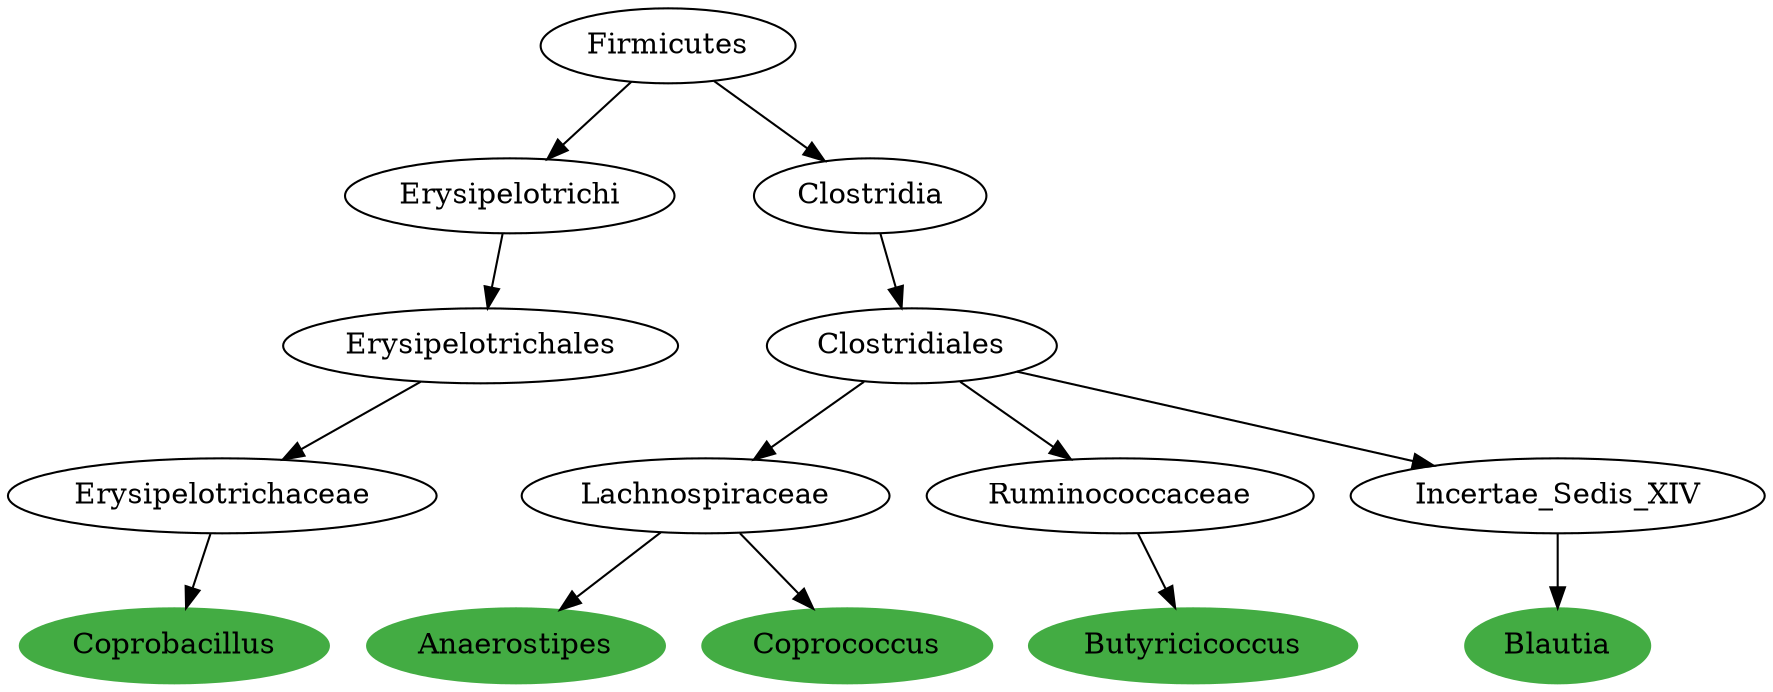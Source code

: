 digraph G { 
	ErysipelotrichaceaeCoprobacillus [label="Coprobacillus", color="#43AC43", style=filled];
	ErysipelotrichalesErysipelotrichaceae [label="Erysipelotrichaceae"];
	ErysipelotrichaceaeCoprobacillus [label="Coprobacillus"];
	ErysipelotrichalesErysipelotrichaceae -> ErysipelotrichaceaeCoprobacillus;
	ErysipelotrichiErysipelotrichales [label="Erysipelotrichales"];
	ErysipelotrichalesErysipelotrichaceae [label="Erysipelotrichaceae"];
	ErysipelotrichiErysipelotrichales -> ErysipelotrichalesErysipelotrichaceae;
	FirmicutesErysipelotrichi [label="Erysipelotrichi"];
	ErysipelotrichiErysipelotrichales [label="Erysipelotrichales"];
	FirmicutesErysipelotrichi -> ErysipelotrichiErysipelotrichales;
	BacteriaFirmicutes [label="Firmicutes"];
	FirmicutesErysipelotrichi [label="Erysipelotrichi"];
	BacteriaFirmicutes -> FirmicutesErysipelotrichi;
	LachnospiraceaeAnaerostipes [label="Anaerostipes", color="#43AC43", style=filled];
	ClostridialesLachnospiraceae [label="Lachnospiraceae"];
	LachnospiraceaeAnaerostipes [label="Anaerostipes"];
	ClostridialesLachnospiraceae -> LachnospiraceaeAnaerostipes;
	ClostridiaClostridiales [label="Clostridiales"];
	ClostridialesLachnospiraceae [label="Lachnospiraceae"];
	ClostridiaClostridiales -> ClostridialesLachnospiraceae;
	FirmicutesClostridia [label="Clostridia"];
	ClostridiaClostridiales [label="Clostridiales"];
	FirmicutesClostridia -> ClostridiaClostridiales;
	BacteriaFirmicutes [label="Firmicutes"];
	FirmicutesClostridia [label="Clostridia"];
	BacteriaFirmicutes -> FirmicutesClostridia;
	LachnospiraceaeCoprococcus [label="Coprococcus", color="#43AC43", style=filled];
	ClostridialesLachnospiraceae [label="Lachnospiraceae"];
	LachnospiraceaeCoprococcus [label="Coprococcus"];
	ClostridialesLachnospiraceae -> LachnospiraceaeCoprococcus;
	RuminococcaceaeButyricicoccus [label="Butyricicoccus", color="#43AC43", style=filled];
	ClostridialesRuminococcaceae [label="Ruminococcaceae"];
	RuminococcaceaeButyricicoccus [label="Butyricicoccus"];
	ClostridialesRuminococcaceae -> RuminococcaceaeButyricicoccus;
	ClostridiaClostridiales [label="Clostridiales"];
	ClostridialesRuminococcaceae [label="Ruminococcaceae"];
	ClostridiaClostridiales -> ClostridialesRuminococcaceae;
	Incertae_Sedis_XIVBlautia [label="Blautia", color="#43AC43", style=filled];
	ClostridialesIncertae_Sedis_XIV [label="Incertae_Sedis_XIV"];
	Incertae_Sedis_XIVBlautia [label="Blautia"];
	ClostridialesIncertae_Sedis_XIV -> Incertae_Sedis_XIVBlautia;
	ClostridiaClostridiales [label="Clostridiales"];
	ClostridialesIncertae_Sedis_XIV [label="Incertae_Sedis_XIV"];
	ClostridiaClostridiales -> ClostridialesIncertae_Sedis_XIV;

 }